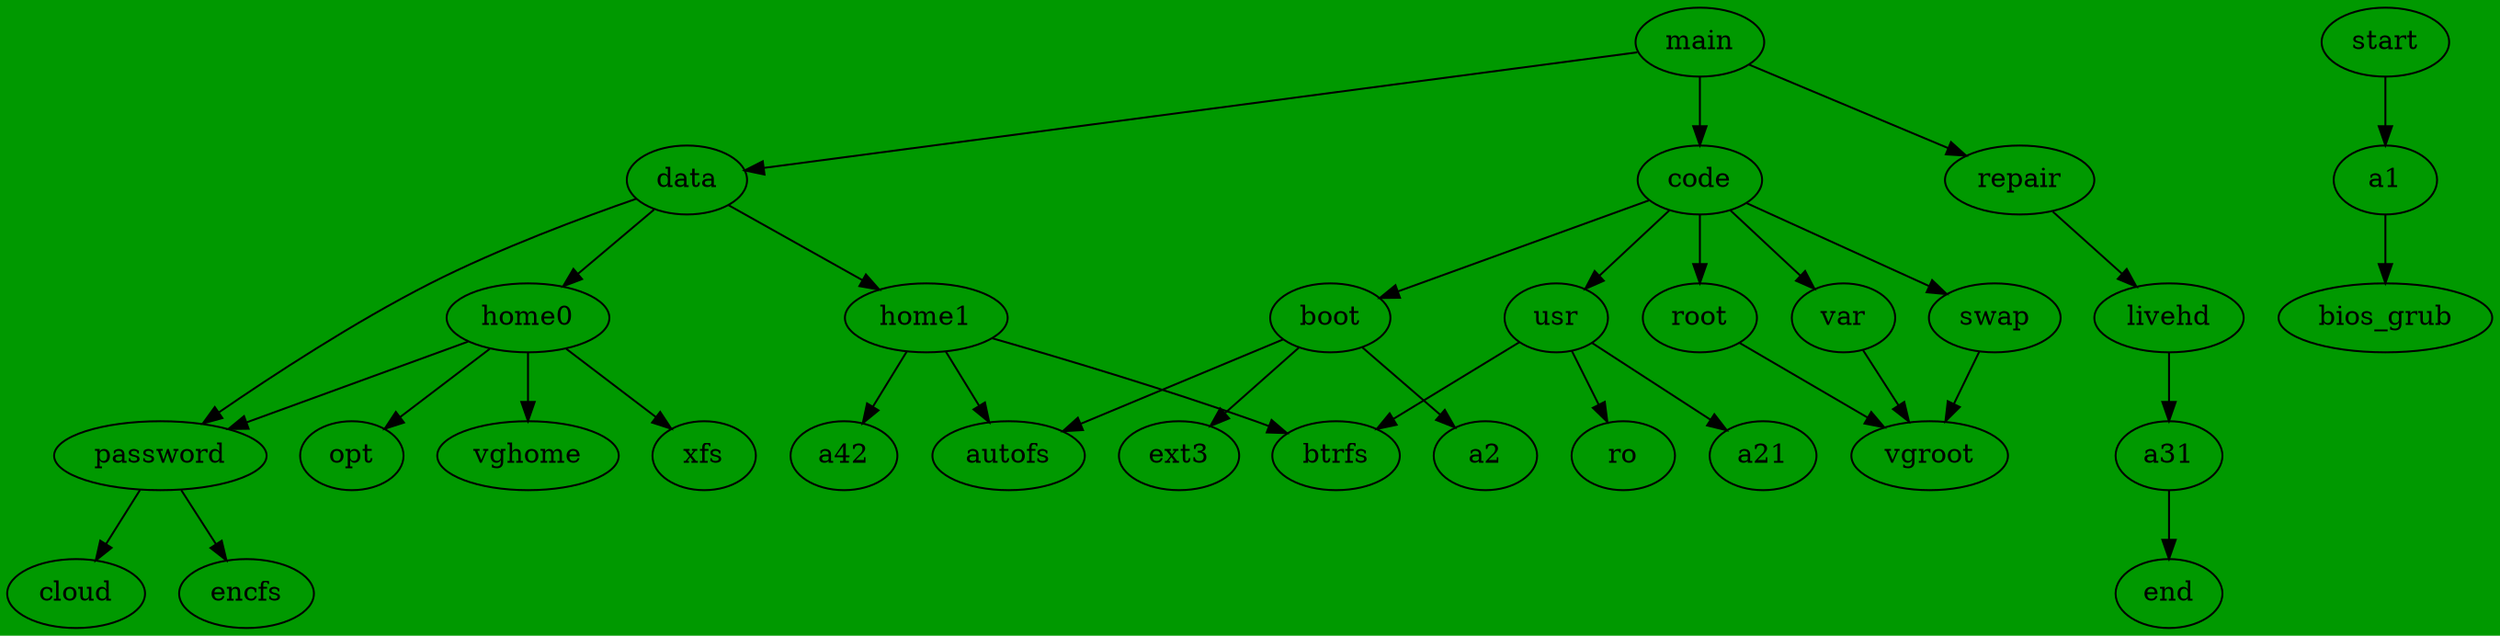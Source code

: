 // dot -Tpng  parted.dot -o line1.png
//  default ext4
digraph G {
  bgcolor ="#009900";
  main->code;
  main->data;
  main->repair;

  start->a1;
  a1->bios_grub;
  a31->end;

  code->boot;
  code->root;
  code->var;
  code->swap;
  code->usr;
  root ->vgroot;
  var->vgroot;
  swap->vgroot;
  boot->a2;
  boot->ext3;
  boot->autofs;
  usr->btrfs;
  usr->a21;
  usr ->ro;

  repair->livehd;
  livehd->a31;

  data->home0;
  data->home1;
  data->password;
  home1->autofs;
  home1->a42;
  home1->btrfs;
  home0->vghome;
  home0->xfs;
  home0->password;
  home0->opt;
  password -> encfs;
  password -> cloud;
}
